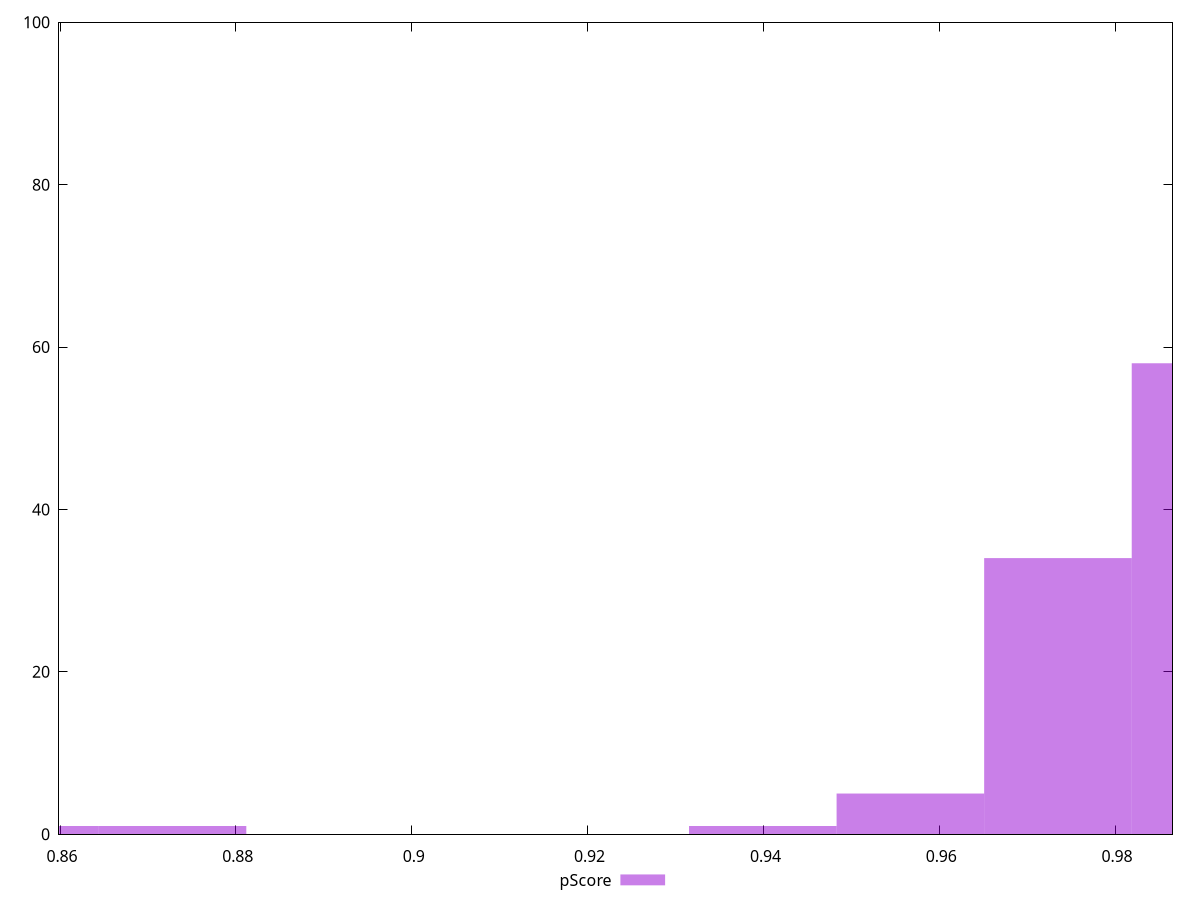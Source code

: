 reset

$pScore <<EOF
0.8727957610435711 1
0.8560112271773486 1
0.9735029642409062 34
0.9567184303746837 5
0.9399338965084612 1
0.9902874981071288 58
EOF

set key outside below
set boxwidth 0.01678453386622252
set xrange [0.8598831701769099:0.9865326138105817]
set yrange [0:100]
set trange [0:100]
set style fill transparent solid 0.5 noborder
set terminal svg size 640, 490 enhanced background rgb 'white'
set output "report_00026_2021-02-22T21:38:55.199Z/bootup-time/samples/pages/pScore/histogram.svg"

plot $pScore title "pScore" with boxes

reset
